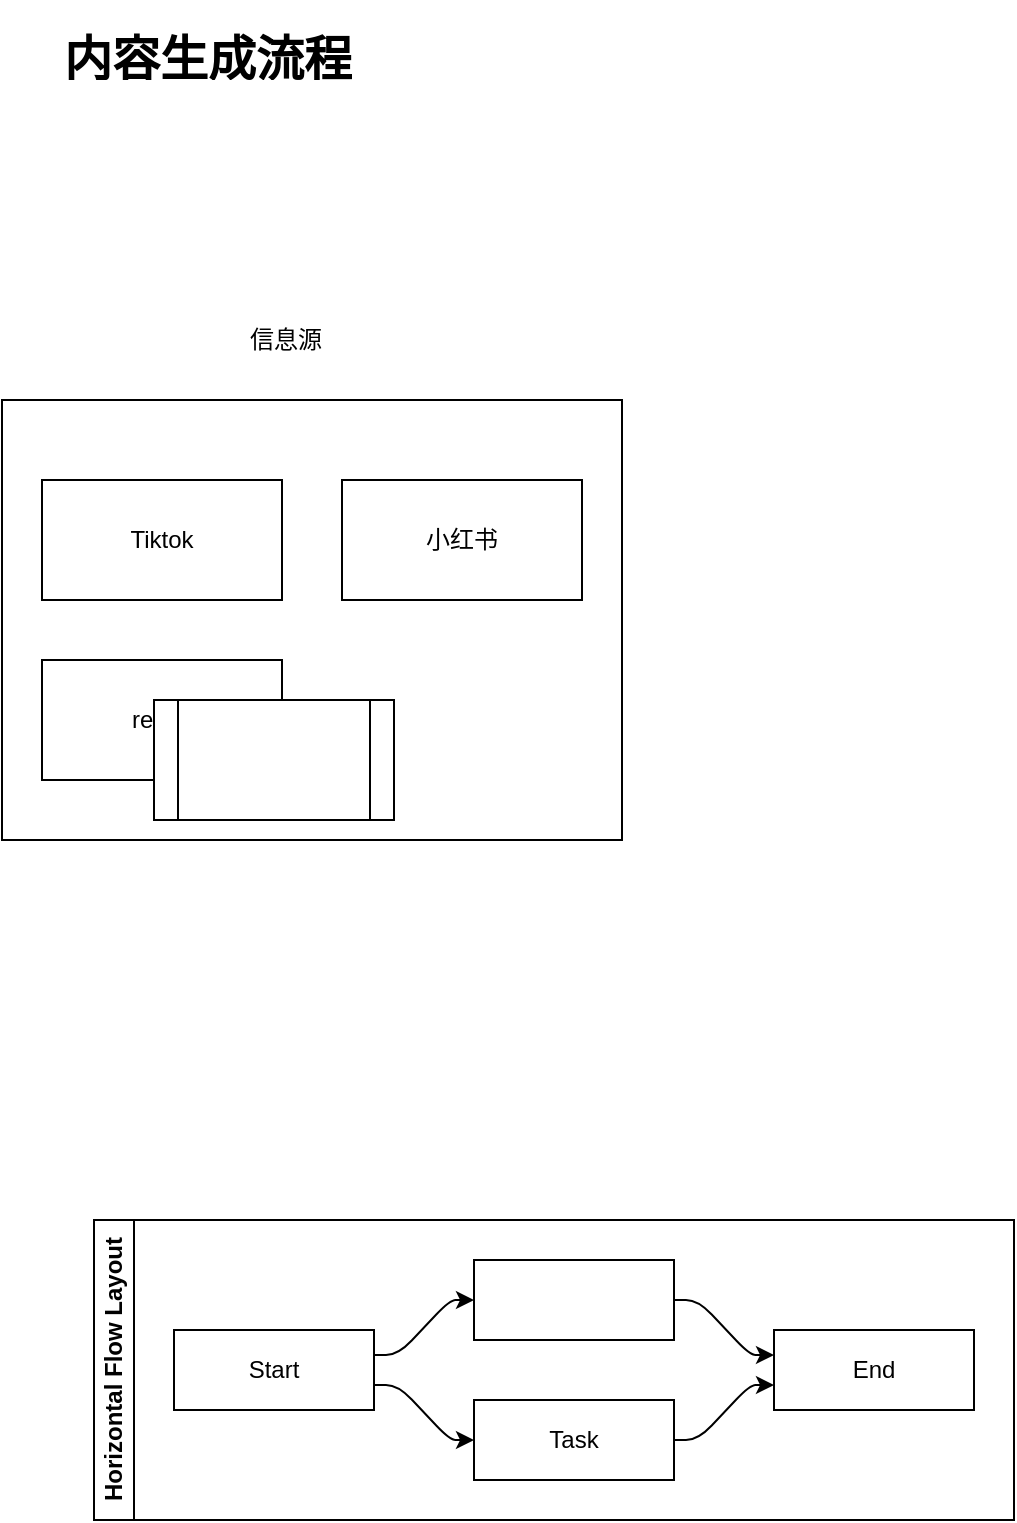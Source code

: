 <mxfile>
    <diagram id="BleGX_yLESVcZQEp3x3D" name="第 1 页">
        <mxGraphModel dx="667" dy="497" grid="1" gridSize="10" guides="1" tooltips="1" connect="1" arrows="1" fold="1" page="1" pageScale="1" pageWidth="827" pageHeight="1169" math="0" shadow="0">
            <root>
                <mxCell id="0"/>
                <mxCell id="1" parent="0"/>
                <mxCell id="3" value="&lt;h1&gt;内容生成流程&lt;/h1&gt;" style="text;html=1;strokeColor=none;fillColor=none;spacing=5;spacingTop=-20;whiteSpace=wrap;overflow=hidden;rounded=0;" vertex="1" parent="1">
                    <mxGeometry x="130" y="160" width="180" height="30" as="geometry"/>
                </mxCell>
                <mxCell id="7" value="Horizontal Flow Layout" style="swimlane;html=1;startSize=20;horizontal=0;childLayout=flowLayout;flowOrientation=west;resizable=0;interRankCellSpacing=50;containerType=tree;fontSize=12;" vertex="1" parent="1">
                    <mxGeometry x="150" y="760" width="460" height="150" as="geometry"/>
                </mxCell>
                <mxCell id="8" value="Start" style="whiteSpace=wrap;html=1;" vertex="1" parent="7">
                    <mxGeometry x="40" y="55" width="100" height="40" as="geometry"/>
                </mxCell>
                <mxCell id="9" value="" style="whiteSpace=wrap;html=1;" vertex="1" parent="7">
                    <mxGeometry x="190" y="20" width="100" height="40" as="geometry"/>
                </mxCell>
                <mxCell id="10" value="" style="html=1;rounded=1;curved=0;sourcePerimeterSpacing=0;targetPerimeterSpacing=0;startSize=6;endSize=6;noEdgeStyle=1;orthogonal=1;" edge="1" parent="7" source="8" target="9">
                    <mxGeometry relative="1" as="geometry">
                        <Array as="points">
                            <mxPoint x="152" y="67.5"/>
                            <mxPoint x="178" y="40"/>
                        </Array>
                    </mxGeometry>
                </mxCell>
                <mxCell id="11" value="Task" style="whiteSpace=wrap;html=1;" vertex="1" parent="7">
                    <mxGeometry x="190" y="90" width="100" height="40" as="geometry"/>
                </mxCell>
                <mxCell id="12" value="" style="html=1;rounded=1;curved=0;sourcePerimeterSpacing=0;targetPerimeterSpacing=0;startSize=6;endSize=6;noEdgeStyle=1;orthogonal=1;" edge="1" parent="7" source="8" target="11">
                    <mxGeometry relative="1" as="geometry">
                        <Array as="points">
                            <mxPoint x="152" y="82.5"/>
                            <mxPoint x="178" y="110"/>
                        </Array>
                    </mxGeometry>
                </mxCell>
                <mxCell id="13" value="End" style="whiteSpace=wrap;html=1;" vertex="1" parent="7">
                    <mxGeometry x="340" y="55" width="100" height="40" as="geometry"/>
                </mxCell>
                <mxCell id="14" value="" style="html=1;rounded=1;curved=0;sourcePerimeterSpacing=0;targetPerimeterSpacing=0;startSize=6;endSize=6;noEdgeStyle=1;orthogonal=1;" edge="1" parent="7" source="9" target="13">
                    <mxGeometry relative="1" as="geometry">
                        <Array as="points">
                            <mxPoint x="302" y="40"/>
                            <mxPoint x="328" y="67.5"/>
                        </Array>
                    </mxGeometry>
                </mxCell>
                <mxCell id="15" value="" style="html=1;rounded=1;curved=0;sourcePerimeterSpacing=0;targetPerimeterSpacing=0;startSize=6;endSize=6;noEdgeStyle=1;orthogonal=1;" edge="1" parent="7" source="11" target="13">
                    <mxGeometry relative="1" as="geometry">
                        <Array as="points">
                            <mxPoint x="302" y="110"/>
                            <mxPoint x="328" y="82.5"/>
                        </Array>
                    </mxGeometry>
                </mxCell>
                <mxCell id="21" value="" style="group" vertex="1" connectable="0" parent="1">
                    <mxGeometry x="104" y="290" width="310" height="280" as="geometry"/>
                </mxCell>
                <mxCell id="20" value="" style="rounded=0;whiteSpace=wrap;html=1;" vertex="1" parent="21">
                    <mxGeometry y="60" width="310" height="220" as="geometry"/>
                </mxCell>
                <mxCell id="2" value="Tiktok" style="rounded=0;whiteSpace=wrap;html=1;" vertex="1" parent="21">
                    <mxGeometry x="20" y="100" width="120" height="60" as="geometry"/>
                </mxCell>
                <mxCell id="4" value="小红书" style="rounded=0;whiteSpace=wrap;html=1;" vertex="1" parent="21">
                    <mxGeometry x="170" y="100" width="120" height="60" as="geometry"/>
                </mxCell>
                <mxCell id="5" value="reddit" style="rounded=0;whiteSpace=wrap;html=1;" vertex="1" parent="21">
                    <mxGeometry x="20" y="190" width="120" height="60" as="geometry"/>
                </mxCell>
                <mxCell id="18" value="信息源" style="text;html=1;strokeColor=none;fillColor=none;align=center;verticalAlign=middle;whiteSpace=wrap;rounded=0;" vertex="1" parent="21">
                    <mxGeometry x="102.5" width="77.5" height="60" as="geometry"/>
                </mxCell>
                <mxCell id="22" value="" style="shape=process;whiteSpace=wrap;html=1;backgroundOutline=1;" vertex="1" parent="21">
                    <mxGeometry x="76" y="210" width="120" height="60" as="geometry"/>
                </mxCell>
            </root>
        </mxGraphModel>
    </diagram>
</mxfile>